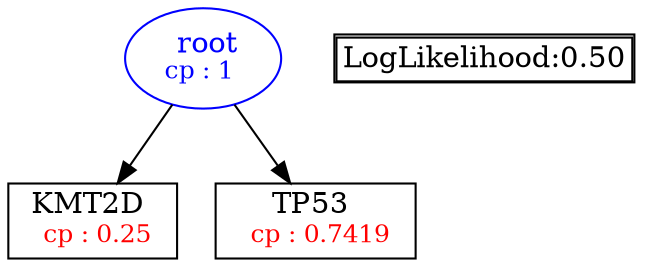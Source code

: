 digraph tree {
    "root" [label=<<font color='Blue'> root</font><br/><font color='Blue' POINT-SIZE='12'>cp : 1 </font>>, shape=oval, color=Blue];
    "S1" [label =<KMT2D <br/> <font color='Red' POINT-SIZE='12'> cp : 0.25 </font>>, shape=box];
    "S2" [label =<TP53 <br/> <font color='Red' POINT-SIZE='12'> cp : 0.7419 </font>>, shape=box];
    "root" -> "S1";
    "root" -> "S2";

    node[shape=plaintext]
    fontsize="10"
    struct1 [label=
    <<TABLE BORDER="1" CELLBORDER="1" CELLSPACING="0" >
    <TR><TD ALIGN="LEFT">LogLikelihood:0.50</TD></TR>
    </TABLE>>];

}
